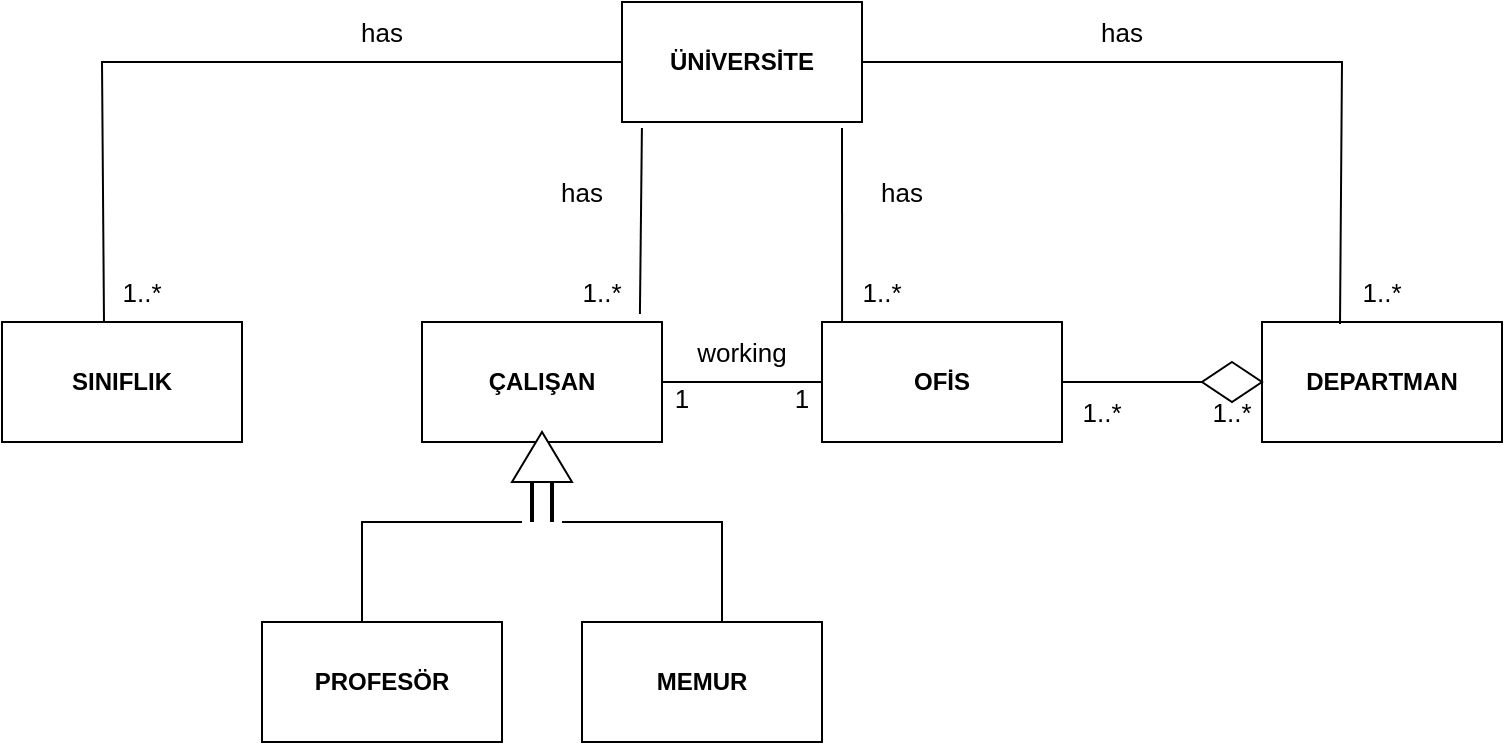 <mxfile version="20.2.4" type="github"><diagram id="rh3HY5zMFM4nXo8BQPl4" name="Sayfa -1"><mxGraphModel dx="946" dy="548" grid="1" gridSize="10" guides="1" tooltips="1" connect="1" arrows="1" fold="1" page="1" pageScale="1" pageWidth="827" pageHeight="1169" math="0" shadow="0"><root><mxCell id="0"/><mxCell id="1" parent="0"/><mxCell id="75BE385fCWz-DWUF87CA-1" value="&lt;b&gt;ÜNİVERSİTE&lt;/b&gt;" style="rounded=0;whiteSpace=wrap;html=1;" vertex="1" parent="1"><mxGeometry x="380" y="20" width="120" height="60" as="geometry"/></mxCell><mxCell id="75BE385fCWz-DWUF87CA-2" value="&lt;b&gt;SINIFLIK&lt;/b&gt;" style="rounded=0;whiteSpace=wrap;html=1;" vertex="1" parent="1"><mxGeometry x="70" y="180" width="120" height="60" as="geometry"/></mxCell><mxCell id="75BE385fCWz-DWUF87CA-3" value="&lt;b&gt;ÇALIŞAN&lt;/b&gt;" style="rounded=0;whiteSpace=wrap;html=1;" vertex="1" parent="1"><mxGeometry x="280" y="180" width="120" height="60" as="geometry"/></mxCell><mxCell id="75BE385fCWz-DWUF87CA-4" value="&lt;b&gt;OFİS&lt;/b&gt;" style="rounded=0;whiteSpace=wrap;html=1;" vertex="1" parent="1"><mxGeometry x="480" y="180" width="120" height="60" as="geometry"/></mxCell><mxCell id="75BE385fCWz-DWUF87CA-5" value="&lt;b&gt;DEPARTMAN&lt;/b&gt;" style="rounded=0;whiteSpace=wrap;html=1;" vertex="1" parent="1"><mxGeometry x="700" y="180" width="120" height="60" as="geometry"/></mxCell><mxCell id="75BE385fCWz-DWUF87CA-6" value="" style="endArrow=none;html=1;rounded=0;exitX=0.425;exitY=0;exitDx=0;exitDy=0;exitPerimeter=0;entryX=0;entryY=0.5;entryDx=0;entryDy=0;" edge="1" parent="1" source="75BE385fCWz-DWUF87CA-2" target="75BE385fCWz-DWUF87CA-1"><mxGeometry width="50" height="50" relative="1" as="geometry"><mxPoint x="150" y="170" as="sourcePoint"/><mxPoint x="350" y="50" as="targetPoint"/><Array as="points"><mxPoint x="120" y="50"/></Array></mxGeometry></mxCell><mxCell id="75BE385fCWz-DWUF87CA-8" value="" style="endArrow=none;html=1;rounded=0;entryX=0.083;entryY=1.05;entryDx=0;entryDy=0;entryPerimeter=0;exitX=0.908;exitY=-0.067;exitDx=0;exitDy=0;exitPerimeter=0;" edge="1" parent="1" source="75BE385fCWz-DWUF87CA-3" target="75BE385fCWz-DWUF87CA-1"><mxGeometry width="50" height="50" relative="1" as="geometry"><mxPoint x="380" y="180" as="sourcePoint"/><mxPoint x="380" y="110" as="targetPoint"/></mxGeometry></mxCell><mxCell id="75BE385fCWz-DWUF87CA-9" value="" style="endArrow=none;html=1;rounded=0;entryX=0.083;entryY=1.05;entryDx=0;entryDy=0;entryPerimeter=0;" edge="1" parent="1"><mxGeometry width="50" height="50" relative="1" as="geometry"><mxPoint x="490.04" y="180" as="sourcePoint"/><mxPoint x="490.0" y="83" as="targetPoint"/></mxGeometry></mxCell><mxCell id="75BE385fCWz-DWUF87CA-10" value="" style="endArrow=none;html=1;rounded=0;exitX=0.15;exitY=1.033;exitDx=0;exitDy=0;exitPerimeter=0;" edge="1" parent="1" source="A9rSIT-hlaC3N2dCqHLU-18"><mxGeometry width="50" height="50" relative="1" as="geometry"><mxPoint x="690" y="180" as="sourcePoint"/><mxPoint x="500" y="50" as="targetPoint"/><Array as="points"><mxPoint x="740" y="50"/></Array></mxGeometry></mxCell><mxCell id="75BE385fCWz-DWUF87CA-11" value="&lt;b&gt;PROFESÖR&lt;/b&gt;" style="rounded=0;whiteSpace=wrap;html=1;" vertex="1" parent="1"><mxGeometry x="200" y="330" width="120" height="60" as="geometry"/></mxCell><mxCell id="75BE385fCWz-DWUF87CA-12" value="&lt;b&gt;MEMUR&lt;/b&gt;" style="rounded=0;whiteSpace=wrap;html=1;" vertex="1" parent="1"><mxGeometry x="360" y="330" width="120" height="60" as="geometry"/></mxCell><mxCell id="9Uijk2api3qXPBsyQA4G-1" value="" style="endArrow=none;html=1;rounded=0;" edge="1" parent="1"><mxGeometry width="50" height="50" relative="1" as="geometry"><mxPoint x="430" y="330" as="sourcePoint"/><mxPoint x="360" y="280" as="targetPoint"/><Array as="points"><mxPoint x="430" y="280"/><mxPoint x="360" y="280"/><mxPoint x="350" y="280"/></Array></mxGeometry></mxCell><mxCell id="9Uijk2api3qXPBsyQA4G-3" value="" style="triangle;whiteSpace=wrap;html=1;rotation=-90;" vertex="1" parent="1"><mxGeometry x="327.5" y="232.5" width="25" height="30" as="geometry"/></mxCell><mxCell id="9Uijk2api3qXPBsyQA4G-6" value="" style="endArrow=none;html=1;rounded=0;" edge="1" parent="1"><mxGeometry width="50" height="50" relative="1" as="geometry"><mxPoint x="250" y="330" as="sourcePoint"/><mxPoint x="330" y="280" as="targetPoint"/><Array as="points"><mxPoint x="250" y="310"/><mxPoint x="250" y="280"/></Array></mxGeometry></mxCell><mxCell id="A9rSIT-hlaC3N2dCqHLU-3" value="" style="line;strokeWidth=2;direction=south;html=1;" vertex="1" parent="1"><mxGeometry x="330" y="260" width="10" height="20" as="geometry"/></mxCell><mxCell id="A9rSIT-hlaC3N2dCqHLU-4" value="" style="line;strokeWidth=2;direction=south;html=1;" vertex="1" parent="1"><mxGeometry x="340" y="260" width="10" height="20" as="geometry"/></mxCell><mxCell id="A9rSIT-hlaC3N2dCqHLU-12" value="" style="endArrow=none;html=1;rounded=0;fontSize=13;entryX=0.75;entryY=0;entryDx=0;entryDy=0;" edge="1" parent="1" target="A9rSIT-hlaC3N2dCqHLU-23"><mxGeometry width="50" height="50" relative="1" as="geometry"><mxPoint x="600" y="210" as="sourcePoint"/><mxPoint x="670" y="209.5" as="targetPoint"/></mxGeometry></mxCell><mxCell id="A9rSIT-hlaC3N2dCqHLU-14" value="has" style="text;html=1;strokeColor=none;fillColor=none;align=center;verticalAlign=middle;whiteSpace=wrap;rounded=0;fontSize=13;" vertex="1" parent="1"><mxGeometry x="230" y="20" width="60" height="30" as="geometry"/></mxCell><mxCell id="A9rSIT-hlaC3N2dCqHLU-15" value="1..*" style="text;html=1;strokeColor=none;fillColor=none;align=center;verticalAlign=middle;whiteSpace=wrap;rounded=0;fontSize=13;" vertex="1" parent="1"><mxGeometry x="110" y="150" width="60" height="30" as="geometry"/></mxCell><mxCell id="A9rSIT-hlaC3N2dCqHLU-16" value="1..*" style="text;html=1;strokeColor=none;fillColor=none;align=center;verticalAlign=middle;whiteSpace=wrap;rounded=0;fontSize=13;" vertex="1" parent="1"><mxGeometry x="340" y="150" width="60" height="30" as="geometry"/></mxCell><mxCell id="A9rSIT-hlaC3N2dCqHLU-17" value="1..*" style="text;html=1;strokeColor=none;fillColor=none;align=center;verticalAlign=middle;whiteSpace=wrap;rounded=0;fontSize=13;" vertex="1" parent="1"><mxGeometry x="480" y="150" width="60" height="30" as="geometry"/></mxCell><mxCell id="A9rSIT-hlaC3N2dCqHLU-18" value="1..*" style="text;html=1;strokeColor=none;fillColor=none;align=center;verticalAlign=middle;whiteSpace=wrap;rounded=0;fontSize=13;" vertex="1" parent="1"><mxGeometry x="730" y="150" width="60" height="30" as="geometry"/></mxCell><mxCell id="A9rSIT-hlaC3N2dCqHLU-19" value="has" style="text;html=1;strokeColor=none;fillColor=none;align=center;verticalAlign=middle;whiteSpace=wrap;rounded=0;fontSize=13;" vertex="1" parent="1"><mxGeometry x="600" y="20" width="60" height="30" as="geometry"/></mxCell><mxCell id="A9rSIT-hlaC3N2dCqHLU-20" value="has" style="text;html=1;strokeColor=none;fillColor=none;align=center;verticalAlign=middle;whiteSpace=wrap;rounded=0;fontSize=13;" vertex="1" parent="1"><mxGeometry x="490" y="100" width="60" height="30" as="geometry"/></mxCell><mxCell id="A9rSIT-hlaC3N2dCqHLU-21" value="has" style="text;html=1;strokeColor=none;fillColor=none;align=center;verticalAlign=middle;whiteSpace=wrap;rounded=0;fontSize=13;" vertex="1" parent="1"><mxGeometry x="330" y="100" width="60" height="30" as="geometry"/></mxCell><mxCell id="A9rSIT-hlaC3N2dCqHLU-23" value="1..*" style="text;html=1;strokeColor=none;fillColor=none;align=center;verticalAlign=middle;whiteSpace=wrap;rounded=0;fontSize=13;" vertex="1" parent="1"><mxGeometry x="655" y="210" width="60" height="30" as="geometry"/></mxCell><mxCell id="A9rSIT-hlaC3N2dCqHLU-24" value="" style="rhombus;whiteSpace=wrap;html=1;fontSize=13;" vertex="1" parent="1"><mxGeometry x="670" y="200" width="30" height="20" as="geometry"/></mxCell><mxCell id="A9rSIT-hlaC3N2dCqHLU-25" value="1..*" style="text;html=1;strokeColor=none;fillColor=none;align=center;verticalAlign=middle;whiteSpace=wrap;rounded=0;fontSize=13;" vertex="1" parent="1"><mxGeometry x="590" y="210" width="60" height="30" as="geometry"/></mxCell><mxCell id="A9rSIT-hlaC3N2dCqHLU-26" value="" style="endArrow=none;html=1;rounded=0;fontSize=13;entryX=0;entryY=0.5;entryDx=0;entryDy=0;" edge="1" parent="1" target="75BE385fCWz-DWUF87CA-4"><mxGeometry width="50" height="50" relative="1" as="geometry"><mxPoint x="400" y="210" as="sourcePoint"/><mxPoint x="470" y="210" as="targetPoint"/></mxGeometry></mxCell><mxCell id="A9rSIT-hlaC3N2dCqHLU-27" value="working" style="text;html=1;strokeColor=none;fillColor=none;align=center;verticalAlign=middle;whiteSpace=wrap;rounded=0;fontSize=13;" vertex="1" parent="1"><mxGeometry x="410" y="180" width="60" height="30" as="geometry"/></mxCell><mxCell id="A9rSIT-hlaC3N2dCqHLU-28" value="1" style="text;html=1;strokeColor=none;fillColor=none;align=center;verticalAlign=middle;whiteSpace=wrap;rounded=0;fontSize=13;" vertex="1" parent="1"><mxGeometry x="380" y="202.5" width="60" height="30" as="geometry"/></mxCell><mxCell id="A9rSIT-hlaC3N2dCqHLU-29" value="1" style="text;html=1;strokeColor=none;fillColor=none;align=center;verticalAlign=middle;whiteSpace=wrap;rounded=0;fontSize=13;" vertex="1" parent="1"><mxGeometry x="440" y="202.5" width="60" height="30" as="geometry"/></mxCell></root></mxGraphModel></diagram></mxfile>